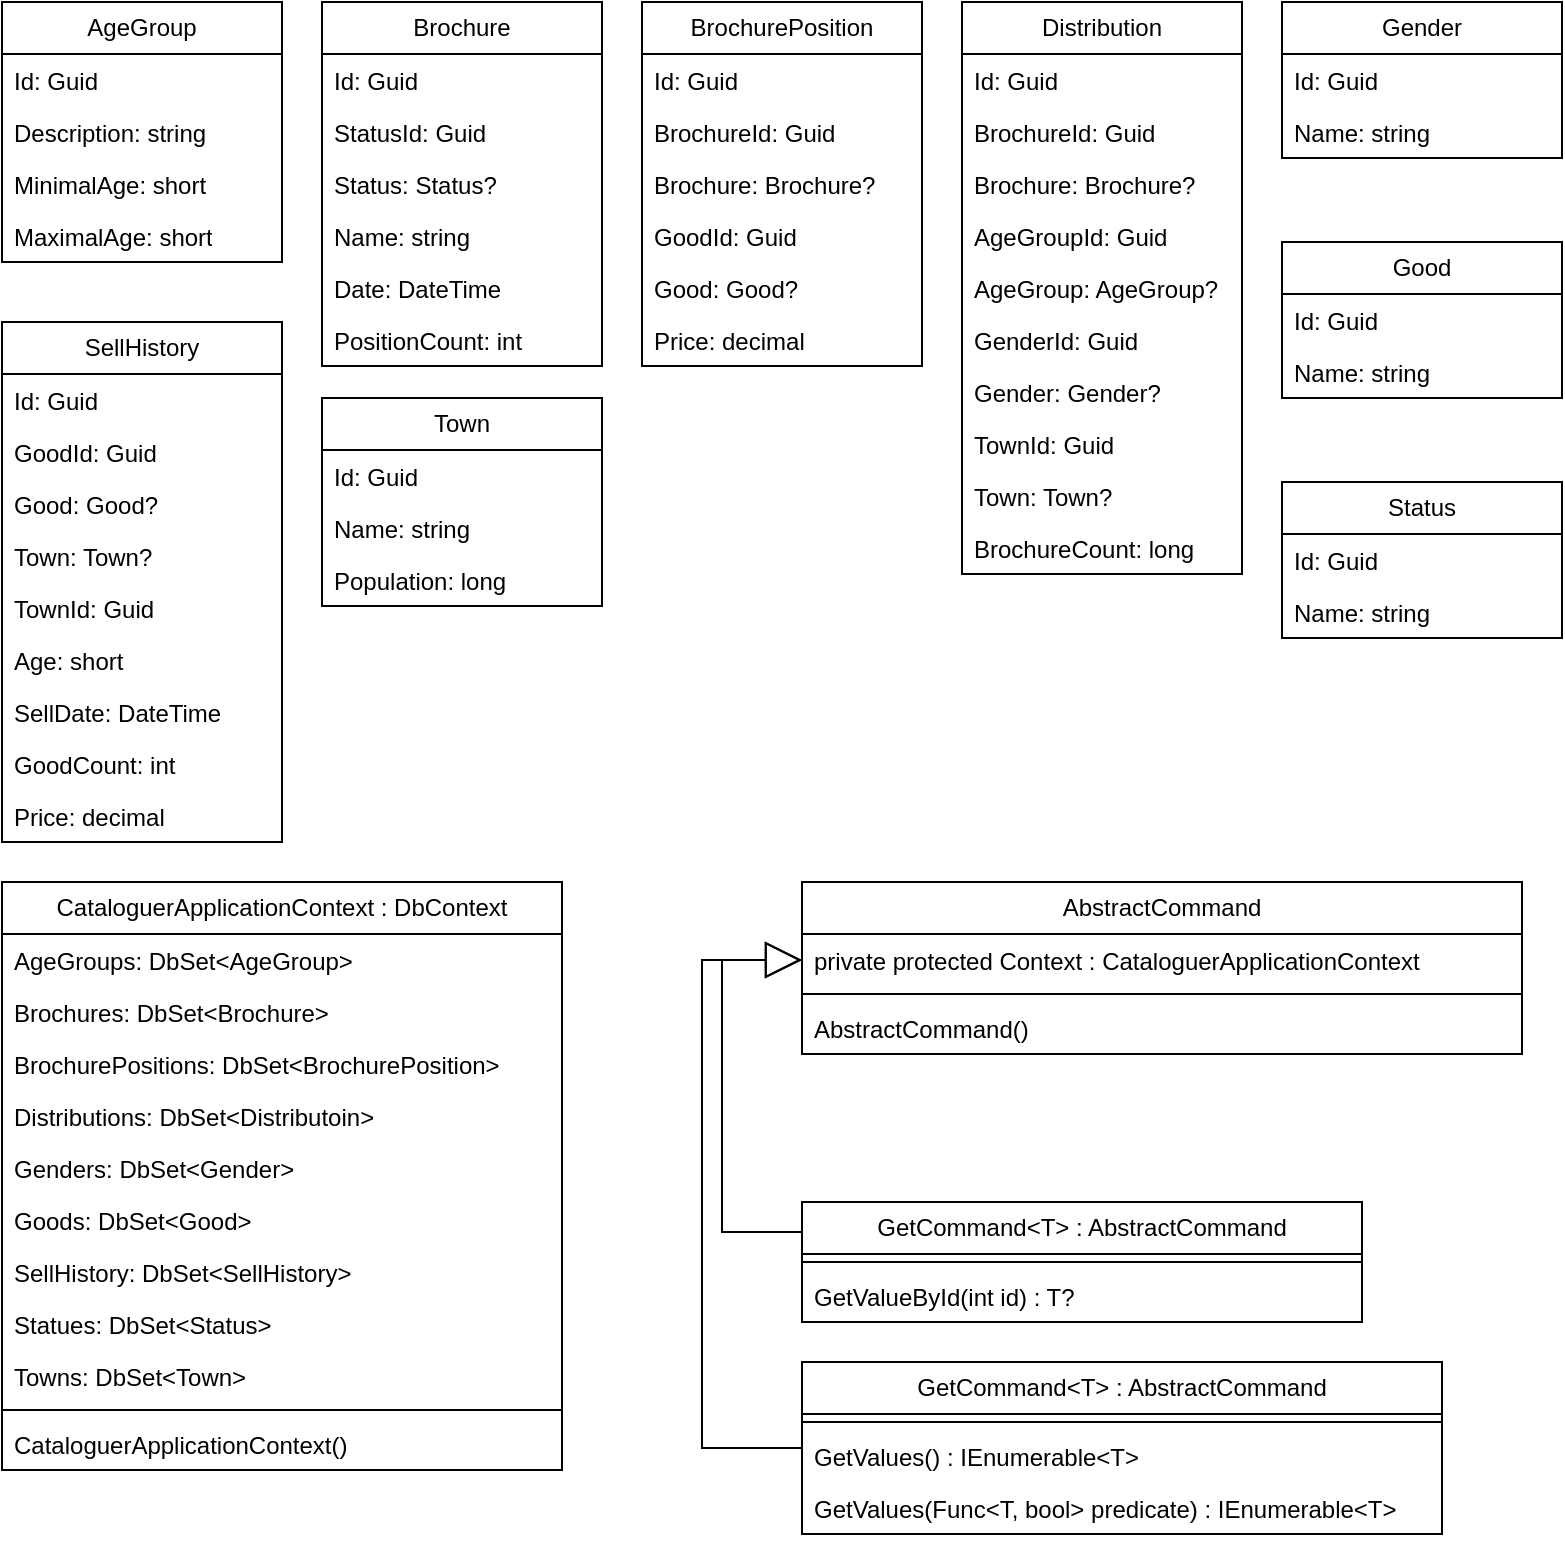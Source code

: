 <mxfile version="22.0.4" type="device">
  <diagram name="Страница — 1" id="dkIzatbvSpOLDC7T3Rk1">
    <mxGraphModel dx="1195" dy="640" grid="1" gridSize="10" guides="1" tooltips="1" connect="1" arrows="1" fold="1" page="1" pageScale="1" pageWidth="827" pageHeight="1169" math="0" shadow="0">
      <root>
        <mxCell id="0" />
        <mxCell id="1" parent="0" />
        <mxCell id="35c4_A7QGPOfmQpwrXr2-1" value="AgeGroup" style="swimlane;fontStyle=0;childLayout=stackLayout;horizontal=1;startSize=26;fillColor=none;horizontalStack=0;resizeParent=1;resizeParentMax=0;resizeLast=0;collapsible=1;marginBottom=0;whiteSpace=wrap;html=1;" parent="1" vertex="1">
          <mxGeometry x="40" y="40" width="140" height="130" as="geometry" />
        </mxCell>
        <mxCell id="35c4_A7QGPOfmQpwrXr2-2" value="Id: Guid" style="text;strokeColor=none;fillColor=none;align=left;verticalAlign=top;spacingLeft=4;spacingRight=4;overflow=hidden;rotatable=0;points=[[0,0.5],[1,0.5]];portConstraint=eastwest;whiteSpace=wrap;html=1;" parent="35c4_A7QGPOfmQpwrXr2-1" vertex="1">
          <mxGeometry y="26" width="140" height="26" as="geometry" />
        </mxCell>
        <mxCell id="35c4_A7QGPOfmQpwrXr2-3" value="Description: string" style="text;strokeColor=none;fillColor=none;align=left;verticalAlign=top;spacingLeft=4;spacingRight=4;overflow=hidden;rotatable=0;points=[[0,0.5],[1,0.5]];portConstraint=eastwest;whiteSpace=wrap;html=1;" parent="35c4_A7QGPOfmQpwrXr2-1" vertex="1">
          <mxGeometry y="52" width="140" height="26" as="geometry" />
        </mxCell>
        <mxCell id="35c4_A7QGPOfmQpwrXr2-4" value="MinimalAge: short" style="text;strokeColor=none;fillColor=none;align=left;verticalAlign=top;spacingLeft=4;spacingRight=4;overflow=hidden;rotatable=0;points=[[0,0.5],[1,0.5]];portConstraint=eastwest;whiteSpace=wrap;html=1;" parent="35c4_A7QGPOfmQpwrXr2-1" vertex="1">
          <mxGeometry y="78" width="140" height="26" as="geometry" />
        </mxCell>
        <mxCell id="35c4_A7QGPOfmQpwrXr2-5" value="MaximalAge: short" style="text;strokeColor=none;fillColor=none;align=left;verticalAlign=top;spacingLeft=4;spacingRight=4;overflow=hidden;rotatable=0;points=[[0,0.5],[1,0.5]];portConstraint=eastwest;whiteSpace=wrap;html=1;" parent="35c4_A7QGPOfmQpwrXr2-1" vertex="1">
          <mxGeometry y="104" width="140" height="26" as="geometry" />
        </mxCell>
        <mxCell id="35c4_A7QGPOfmQpwrXr2-6" value="Brochure" style="swimlane;fontStyle=0;childLayout=stackLayout;horizontal=1;startSize=26;fillColor=none;horizontalStack=0;resizeParent=1;resizeParentMax=0;resizeLast=0;collapsible=1;marginBottom=0;whiteSpace=wrap;html=1;" parent="1" vertex="1">
          <mxGeometry x="200" y="40" width="140" height="182" as="geometry" />
        </mxCell>
        <mxCell id="35c4_A7QGPOfmQpwrXr2-7" value="Id: Guid" style="text;strokeColor=none;fillColor=none;align=left;verticalAlign=top;spacingLeft=4;spacingRight=4;overflow=hidden;rotatable=0;points=[[0,0.5],[1,0.5]];portConstraint=eastwest;whiteSpace=wrap;html=1;" parent="35c4_A7QGPOfmQpwrXr2-6" vertex="1">
          <mxGeometry y="26" width="140" height="26" as="geometry" />
        </mxCell>
        <mxCell id="35c4_A7QGPOfmQpwrXr2-8" value="StatusId: Guid" style="text;strokeColor=none;fillColor=none;align=left;verticalAlign=top;spacingLeft=4;spacingRight=4;overflow=hidden;rotatable=0;points=[[0,0.5],[1,0.5]];portConstraint=eastwest;whiteSpace=wrap;html=1;" parent="35c4_A7QGPOfmQpwrXr2-6" vertex="1">
          <mxGeometry y="52" width="140" height="26" as="geometry" />
        </mxCell>
        <mxCell id="35c4_A7QGPOfmQpwrXr2-9" value="Status: Status?" style="text;strokeColor=none;fillColor=none;align=left;verticalAlign=top;spacingLeft=4;spacingRight=4;overflow=hidden;rotatable=0;points=[[0,0.5],[1,0.5]];portConstraint=eastwest;whiteSpace=wrap;html=1;" parent="35c4_A7QGPOfmQpwrXr2-6" vertex="1">
          <mxGeometry y="78" width="140" height="26" as="geometry" />
        </mxCell>
        <mxCell id="35c4_A7QGPOfmQpwrXr2-10" value="Name: string" style="text;strokeColor=none;fillColor=none;align=left;verticalAlign=top;spacingLeft=4;spacingRight=4;overflow=hidden;rotatable=0;points=[[0,0.5],[1,0.5]];portConstraint=eastwest;whiteSpace=wrap;html=1;" parent="35c4_A7QGPOfmQpwrXr2-6" vertex="1">
          <mxGeometry y="104" width="140" height="26" as="geometry" />
        </mxCell>
        <mxCell id="35c4_A7QGPOfmQpwrXr2-11" value="Date: DateTime" style="text;strokeColor=none;fillColor=none;align=left;verticalAlign=top;spacingLeft=4;spacingRight=4;overflow=hidden;rotatable=0;points=[[0,0.5],[1,0.5]];portConstraint=eastwest;whiteSpace=wrap;html=1;" parent="35c4_A7QGPOfmQpwrXr2-6" vertex="1">
          <mxGeometry y="130" width="140" height="26" as="geometry" />
        </mxCell>
        <mxCell id="35c4_A7QGPOfmQpwrXr2-13" value="PositionCount: int" style="text;strokeColor=none;fillColor=none;align=left;verticalAlign=top;spacingLeft=4;spacingRight=4;overflow=hidden;rotatable=0;points=[[0,0.5],[1,0.5]];portConstraint=eastwest;whiteSpace=wrap;html=1;" parent="35c4_A7QGPOfmQpwrXr2-6" vertex="1">
          <mxGeometry y="156" width="140" height="26" as="geometry" />
        </mxCell>
        <mxCell id="35c4_A7QGPOfmQpwrXr2-14" value="BrochurePosition" style="swimlane;fontStyle=0;childLayout=stackLayout;horizontal=1;startSize=26;fillColor=none;horizontalStack=0;resizeParent=1;resizeParentMax=0;resizeLast=0;collapsible=1;marginBottom=0;whiteSpace=wrap;html=1;" parent="1" vertex="1">
          <mxGeometry x="360" y="40" width="140" height="182" as="geometry" />
        </mxCell>
        <mxCell id="35c4_A7QGPOfmQpwrXr2-15" value="Id: Guid" style="text;strokeColor=none;fillColor=none;align=left;verticalAlign=top;spacingLeft=4;spacingRight=4;overflow=hidden;rotatable=0;points=[[0,0.5],[1,0.5]];portConstraint=eastwest;whiteSpace=wrap;html=1;" parent="35c4_A7QGPOfmQpwrXr2-14" vertex="1">
          <mxGeometry y="26" width="140" height="26" as="geometry" />
        </mxCell>
        <mxCell id="35c4_A7QGPOfmQpwrXr2-16" value="BrochureId: Guid" style="text;strokeColor=none;fillColor=none;align=left;verticalAlign=top;spacingLeft=4;spacingRight=4;overflow=hidden;rotatable=0;points=[[0,0.5],[1,0.5]];portConstraint=eastwest;whiteSpace=wrap;html=1;" parent="35c4_A7QGPOfmQpwrXr2-14" vertex="1">
          <mxGeometry y="52" width="140" height="26" as="geometry" />
        </mxCell>
        <mxCell id="35c4_A7QGPOfmQpwrXr2-17" value="Brochure: Brochure?" style="text;strokeColor=none;fillColor=none;align=left;verticalAlign=top;spacingLeft=4;spacingRight=4;overflow=hidden;rotatable=0;points=[[0,0.5],[1,0.5]];portConstraint=eastwest;whiteSpace=wrap;html=1;" parent="35c4_A7QGPOfmQpwrXr2-14" vertex="1">
          <mxGeometry y="78" width="140" height="26" as="geometry" />
        </mxCell>
        <mxCell id="35c4_A7QGPOfmQpwrXr2-22" value="GoodId: Guid" style="text;strokeColor=none;fillColor=none;align=left;verticalAlign=top;spacingLeft=4;spacingRight=4;overflow=hidden;rotatable=0;points=[[0,0.5],[1,0.5]];portConstraint=eastwest;whiteSpace=wrap;html=1;" parent="35c4_A7QGPOfmQpwrXr2-14" vertex="1">
          <mxGeometry y="104" width="140" height="26" as="geometry" />
        </mxCell>
        <mxCell id="35c4_A7QGPOfmQpwrXr2-23" value="Good: Good?" style="text;strokeColor=none;fillColor=none;align=left;verticalAlign=top;spacingLeft=4;spacingRight=4;overflow=hidden;rotatable=0;points=[[0,0.5],[1,0.5]];portConstraint=eastwest;whiteSpace=wrap;html=1;" parent="35c4_A7QGPOfmQpwrXr2-14" vertex="1">
          <mxGeometry y="130" width="140" height="26" as="geometry" />
        </mxCell>
        <mxCell id="35c4_A7QGPOfmQpwrXr2-20" value="Price: decimal" style="text;strokeColor=none;fillColor=none;align=left;verticalAlign=top;spacingLeft=4;spacingRight=4;overflow=hidden;rotatable=0;points=[[0,0.5],[1,0.5]];portConstraint=eastwest;whiteSpace=wrap;html=1;" parent="35c4_A7QGPOfmQpwrXr2-14" vertex="1">
          <mxGeometry y="156" width="140" height="26" as="geometry" />
        </mxCell>
        <mxCell id="35c4_A7QGPOfmQpwrXr2-24" value="Distribution" style="swimlane;fontStyle=0;childLayout=stackLayout;horizontal=1;startSize=26;fillColor=none;horizontalStack=0;resizeParent=1;resizeParentMax=0;resizeLast=0;collapsible=1;marginBottom=0;whiteSpace=wrap;html=1;" parent="1" vertex="1">
          <mxGeometry x="520" y="40" width="140" height="286" as="geometry" />
        </mxCell>
        <mxCell id="35c4_A7QGPOfmQpwrXr2-25" value="Id: Guid" style="text;strokeColor=none;fillColor=none;align=left;verticalAlign=top;spacingLeft=4;spacingRight=4;overflow=hidden;rotatable=0;points=[[0,0.5],[1,0.5]];portConstraint=eastwest;whiteSpace=wrap;html=1;" parent="35c4_A7QGPOfmQpwrXr2-24" vertex="1">
          <mxGeometry y="26" width="140" height="26" as="geometry" />
        </mxCell>
        <mxCell id="35c4_A7QGPOfmQpwrXr2-26" value="BrochureId: Guid" style="text;strokeColor=none;fillColor=none;align=left;verticalAlign=top;spacingLeft=4;spacingRight=4;overflow=hidden;rotatable=0;points=[[0,0.5],[1,0.5]];portConstraint=eastwest;whiteSpace=wrap;html=1;" parent="35c4_A7QGPOfmQpwrXr2-24" vertex="1">
          <mxGeometry y="52" width="140" height="26" as="geometry" />
        </mxCell>
        <mxCell id="35c4_A7QGPOfmQpwrXr2-27" value="Brochure: Brochure?" style="text;strokeColor=none;fillColor=none;align=left;verticalAlign=top;spacingLeft=4;spacingRight=4;overflow=hidden;rotatable=0;points=[[0,0.5],[1,0.5]];portConstraint=eastwest;whiteSpace=wrap;html=1;" parent="35c4_A7QGPOfmQpwrXr2-24" vertex="1">
          <mxGeometry y="78" width="140" height="26" as="geometry" />
        </mxCell>
        <mxCell id="35c4_A7QGPOfmQpwrXr2-28" value="AgeGroupId: Guid" style="text;strokeColor=none;fillColor=none;align=left;verticalAlign=top;spacingLeft=4;spacingRight=4;overflow=hidden;rotatable=0;points=[[0,0.5],[1,0.5]];portConstraint=eastwest;whiteSpace=wrap;html=1;" parent="35c4_A7QGPOfmQpwrXr2-24" vertex="1">
          <mxGeometry y="104" width="140" height="26" as="geometry" />
        </mxCell>
        <mxCell id="35c4_A7QGPOfmQpwrXr2-29" value="AgeGroup: AgeGroup?" style="text;strokeColor=none;fillColor=none;align=left;verticalAlign=top;spacingLeft=4;spacingRight=4;overflow=hidden;rotatable=0;points=[[0,0.5],[1,0.5]];portConstraint=eastwest;whiteSpace=wrap;html=1;" parent="35c4_A7QGPOfmQpwrXr2-24" vertex="1">
          <mxGeometry y="130" width="140" height="26" as="geometry" />
        </mxCell>
        <mxCell id="35c4_A7QGPOfmQpwrXr2-31" value="GenderId: Guid" style="text;strokeColor=none;fillColor=none;align=left;verticalAlign=top;spacingLeft=4;spacingRight=4;overflow=hidden;rotatable=0;points=[[0,0.5],[1,0.5]];portConstraint=eastwest;whiteSpace=wrap;html=1;" parent="35c4_A7QGPOfmQpwrXr2-24" vertex="1">
          <mxGeometry y="156" width="140" height="26" as="geometry" />
        </mxCell>
        <mxCell id="35c4_A7QGPOfmQpwrXr2-34" value="Gender: Gender?" style="text;strokeColor=none;fillColor=none;align=left;verticalAlign=top;spacingLeft=4;spacingRight=4;overflow=hidden;rotatable=0;points=[[0,0.5],[1,0.5]];portConstraint=eastwest;whiteSpace=wrap;html=1;" parent="35c4_A7QGPOfmQpwrXr2-24" vertex="1">
          <mxGeometry y="182" width="140" height="26" as="geometry" />
        </mxCell>
        <mxCell id="35c4_A7QGPOfmQpwrXr2-33" value="TownId: Guid" style="text;strokeColor=none;fillColor=none;align=left;verticalAlign=top;spacingLeft=4;spacingRight=4;overflow=hidden;rotatable=0;points=[[0,0.5],[1,0.5]];portConstraint=eastwest;whiteSpace=wrap;html=1;" parent="35c4_A7QGPOfmQpwrXr2-24" vertex="1">
          <mxGeometry y="208" width="140" height="26" as="geometry" />
        </mxCell>
        <mxCell id="35c4_A7QGPOfmQpwrXr2-32" value="Town: Town?" style="text;strokeColor=none;fillColor=none;align=left;verticalAlign=top;spacingLeft=4;spacingRight=4;overflow=hidden;rotatable=0;points=[[0,0.5],[1,0.5]];portConstraint=eastwest;whiteSpace=wrap;html=1;" parent="35c4_A7QGPOfmQpwrXr2-24" vertex="1">
          <mxGeometry y="234" width="140" height="26" as="geometry" />
        </mxCell>
        <mxCell id="35c4_A7QGPOfmQpwrXr2-30" value="BrochureCount: long" style="text;strokeColor=none;fillColor=none;align=left;verticalAlign=top;spacingLeft=4;spacingRight=4;overflow=hidden;rotatable=0;points=[[0,0.5],[1,0.5]];portConstraint=eastwest;whiteSpace=wrap;html=1;" parent="35c4_A7QGPOfmQpwrXr2-24" vertex="1">
          <mxGeometry y="260" width="140" height="26" as="geometry" />
        </mxCell>
        <mxCell id="35c4_A7QGPOfmQpwrXr2-35" value="Gender" style="swimlane;fontStyle=0;childLayout=stackLayout;horizontal=1;startSize=26;fillColor=none;horizontalStack=0;resizeParent=1;resizeParentMax=0;resizeLast=0;collapsible=1;marginBottom=0;whiteSpace=wrap;html=1;" parent="1" vertex="1">
          <mxGeometry x="680" y="40" width="140" height="78" as="geometry" />
        </mxCell>
        <mxCell id="35c4_A7QGPOfmQpwrXr2-36" value="Id: Guid" style="text;strokeColor=none;fillColor=none;align=left;verticalAlign=top;spacingLeft=4;spacingRight=4;overflow=hidden;rotatable=0;points=[[0,0.5],[1,0.5]];portConstraint=eastwest;whiteSpace=wrap;html=1;" parent="35c4_A7QGPOfmQpwrXr2-35" vertex="1">
          <mxGeometry y="26" width="140" height="26" as="geometry" />
        </mxCell>
        <mxCell id="35c4_A7QGPOfmQpwrXr2-37" value="Name: string" style="text;strokeColor=none;fillColor=none;align=left;verticalAlign=top;spacingLeft=4;spacingRight=4;overflow=hidden;rotatable=0;points=[[0,0.5],[1,0.5]];portConstraint=eastwest;whiteSpace=wrap;html=1;" parent="35c4_A7QGPOfmQpwrXr2-35" vertex="1">
          <mxGeometry y="52" width="140" height="26" as="geometry" />
        </mxCell>
        <mxCell id="35c4_A7QGPOfmQpwrXr2-40" value="Good" style="swimlane;fontStyle=0;childLayout=stackLayout;horizontal=1;startSize=26;fillColor=none;horizontalStack=0;resizeParent=1;resizeParentMax=0;resizeLast=0;collapsible=1;marginBottom=0;whiteSpace=wrap;html=1;" parent="1" vertex="1">
          <mxGeometry x="680" y="160" width="140" height="78" as="geometry" />
        </mxCell>
        <mxCell id="35c4_A7QGPOfmQpwrXr2-41" value="Id: Guid" style="text;strokeColor=none;fillColor=none;align=left;verticalAlign=top;spacingLeft=4;spacingRight=4;overflow=hidden;rotatable=0;points=[[0,0.5],[1,0.5]];portConstraint=eastwest;whiteSpace=wrap;html=1;" parent="35c4_A7QGPOfmQpwrXr2-40" vertex="1">
          <mxGeometry y="26" width="140" height="26" as="geometry" />
        </mxCell>
        <mxCell id="35c4_A7QGPOfmQpwrXr2-42" value="Name: string" style="text;strokeColor=none;fillColor=none;align=left;verticalAlign=top;spacingLeft=4;spacingRight=4;overflow=hidden;rotatable=0;points=[[0,0.5],[1,0.5]];portConstraint=eastwest;whiteSpace=wrap;html=1;" parent="35c4_A7QGPOfmQpwrXr2-40" vertex="1">
          <mxGeometry y="52" width="140" height="26" as="geometry" />
        </mxCell>
        <mxCell id="35c4_A7QGPOfmQpwrXr2-43" value="SellHistory" style="swimlane;fontStyle=0;childLayout=stackLayout;horizontal=1;startSize=26;fillColor=none;horizontalStack=0;resizeParent=1;resizeParentMax=0;resizeLast=0;collapsible=1;marginBottom=0;whiteSpace=wrap;html=1;" parent="1" vertex="1">
          <mxGeometry x="40" y="200" width="140" height="260" as="geometry" />
        </mxCell>
        <mxCell id="35c4_A7QGPOfmQpwrXr2-44" value="Id: Guid" style="text;strokeColor=none;fillColor=none;align=left;verticalAlign=top;spacingLeft=4;spacingRight=4;overflow=hidden;rotatable=0;points=[[0,0.5],[1,0.5]];portConstraint=eastwest;whiteSpace=wrap;html=1;" parent="35c4_A7QGPOfmQpwrXr2-43" vertex="1">
          <mxGeometry y="26" width="140" height="26" as="geometry" />
        </mxCell>
        <mxCell id="35c4_A7QGPOfmQpwrXr2-54" value="GoodId: Guid" style="text;strokeColor=none;fillColor=none;align=left;verticalAlign=top;spacingLeft=4;spacingRight=4;overflow=hidden;rotatable=0;points=[[0,0.5],[1,0.5]];portConstraint=eastwest;whiteSpace=wrap;html=1;" parent="35c4_A7QGPOfmQpwrXr2-43" vertex="1">
          <mxGeometry y="52" width="140" height="26" as="geometry" />
        </mxCell>
        <mxCell id="35c4_A7QGPOfmQpwrXr2-55" value="Good: Good?" style="text;strokeColor=none;fillColor=none;align=left;verticalAlign=top;spacingLeft=4;spacingRight=4;overflow=hidden;rotatable=0;points=[[0,0.5],[1,0.5]];portConstraint=eastwest;whiteSpace=wrap;html=1;" parent="35c4_A7QGPOfmQpwrXr2-43" vertex="1">
          <mxGeometry y="78" width="140" height="26" as="geometry" />
        </mxCell>
        <mxCell id="35c4_A7QGPOfmQpwrXr2-57" value="Town: Town?" style="text;strokeColor=none;fillColor=none;align=left;verticalAlign=top;spacingLeft=4;spacingRight=4;overflow=hidden;rotatable=0;points=[[0,0.5],[1,0.5]];portConstraint=eastwest;whiteSpace=wrap;html=1;" parent="35c4_A7QGPOfmQpwrXr2-43" vertex="1">
          <mxGeometry y="104" width="140" height="26" as="geometry" />
        </mxCell>
        <mxCell id="35c4_A7QGPOfmQpwrXr2-56" value="TownId: Guid" style="text;strokeColor=none;fillColor=none;align=left;verticalAlign=top;spacingLeft=4;spacingRight=4;overflow=hidden;rotatable=0;points=[[0,0.5],[1,0.5]];portConstraint=eastwest;whiteSpace=wrap;html=1;" parent="35c4_A7QGPOfmQpwrXr2-43" vertex="1">
          <mxGeometry y="130" width="140" height="26" as="geometry" />
        </mxCell>
        <mxCell id="35c4_A7QGPOfmQpwrXr2-58" value="Age: short" style="text;strokeColor=none;fillColor=none;align=left;verticalAlign=top;spacingLeft=4;spacingRight=4;overflow=hidden;rotatable=0;points=[[0,0.5],[1,0.5]];portConstraint=eastwest;whiteSpace=wrap;html=1;" parent="35c4_A7QGPOfmQpwrXr2-43" vertex="1">
          <mxGeometry y="156" width="140" height="26" as="geometry" />
        </mxCell>
        <mxCell id="35c4_A7QGPOfmQpwrXr2-59" value="SellDate: DateTime" style="text;strokeColor=none;fillColor=none;align=left;verticalAlign=top;spacingLeft=4;spacingRight=4;overflow=hidden;rotatable=0;points=[[0,0.5],[1,0.5]];portConstraint=eastwest;whiteSpace=wrap;html=1;" parent="35c4_A7QGPOfmQpwrXr2-43" vertex="1">
          <mxGeometry y="182" width="140" height="26" as="geometry" />
        </mxCell>
        <mxCell id="35c4_A7QGPOfmQpwrXr2-12" value="GoodCount: int" style="text;strokeColor=none;fillColor=none;align=left;verticalAlign=top;spacingLeft=4;spacingRight=4;overflow=hidden;rotatable=0;points=[[0,0.5],[1,0.5]];portConstraint=eastwest;whiteSpace=wrap;html=1;" parent="35c4_A7QGPOfmQpwrXr2-43" vertex="1">
          <mxGeometry y="208" width="140" height="26" as="geometry" />
        </mxCell>
        <mxCell id="35c4_A7QGPOfmQpwrXr2-60" value="Price: decimal" style="text;strokeColor=none;fillColor=none;align=left;verticalAlign=top;spacingLeft=4;spacingRight=4;overflow=hidden;rotatable=0;points=[[0,0.5],[1,0.5]];portConstraint=eastwest;whiteSpace=wrap;html=1;" parent="35c4_A7QGPOfmQpwrXr2-43" vertex="1">
          <mxGeometry y="234" width="140" height="26" as="geometry" />
        </mxCell>
        <mxCell id="35c4_A7QGPOfmQpwrXr2-61" value="Status" style="swimlane;fontStyle=0;childLayout=stackLayout;horizontal=1;startSize=26;fillColor=none;horizontalStack=0;resizeParent=1;resizeParentMax=0;resizeLast=0;collapsible=1;marginBottom=0;whiteSpace=wrap;html=1;" parent="1" vertex="1">
          <mxGeometry x="680" y="280" width="140" height="78" as="geometry" />
        </mxCell>
        <mxCell id="35c4_A7QGPOfmQpwrXr2-62" value="Id: Guid" style="text;strokeColor=none;fillColor=none;align=left;verticalAlign=top;spacingLeft=4;spacingRight=4;overflow=hidden;rotatable=0;points=[[0,0.5],[1,0.5]];portConstraint=eastwest;whiteSpace=wrap;html=1;" parent="35c4_A7QGPOfmQpwrXr2-61" vertex="1">
          <mxGeometry y="26" width="140" height="26" as="geometry" />
        </mxCell>
        <mxCell id="35c4_A7QGPOfmQpwrXr2-63" value="Name: string" style="text;strokeColor=none;fillColor=none;align=left;verticalAlign=top;spacingLeft=4;spacingRight=4;overflow=hidden;rotatable=0;points=[[0,0.5],[1,0.5]];portConstraint=eastwest;whiteSpace=wrap;html=1;" parent="35c4_A7QGPOfmQpwrXr2-61" vertex="1">
          <mxGeometry y="52" width="140" height="26" as="geometry" />
        </mxCell>
        <mxCell id="35c4_A7QGPOfmQpwrXr2-64" value="Town" style="swimlane;fontStyle=0;childLayout=stackLayout;horizontal=1;startSize=26;fillColor=none;horizontalStack=0;resizeParent=1;resizeParentMax=0;resizeLast=0;collapsible=1;marginBottom=0;whiteSpace=wrap;html=1;" parent="1" vertex="1">
          <mxGeometry x="200" y="238" width="140" height="104" as="geometry" />
        </mxCell>
        <mxCell id="35c4_A7QGPOfmQpwrXr2-65" value="Id: Guid" style="text;strokeColor=none;fillColor=none;align=left;verticalAlign=top;spacingLeft=4;spacingRight=4;overflow=hidden;rotatable=0;points=[[0,0.5],[1,0.5]];portConstraint=eastwest;whiteSpace=wrap;html=1;" parent="35c4_A7QGPOfmQpwrXr2-64" vertex="1">
          <mxGeometry y="26" width="140" height="26" as="geometry" />
        </mxCell>
        <mxCell id="35c4_A7QGPOfmQpwrXr2-66" value="Name: string" style="text;strokeColor=none;fillColor=none;align=left;verticalAlign=top;spacingLeft=4;spacingRight=4;overflow=hidden;rotatable=0;points=[[0,0.5],[1,0.5]];portConstraint=eastwest;whiteSpace=wrap;html=1;" parent="35c4_A7QGPOfmQpwrXr2-64" vertex="1">
          <mxGeometry y="52" width="140" height="26" as="geometry" />
        </mxCell>
        <mxCell id="35c4_A7QGPOfmQpwrXr2-67" value="Population: long" style="text;strokeColor=none;fillColor=none;align=left;verticalAlign=top;spacingLeft=4;spacingRight=4;overflow=hidden;rotatable=0;points=[[0,0.5],[1,0.5]];portConstraint=eastwest;whiteSpace=wrap;html=1;" parent="35c4_A7QGPOfmQpwrXr2-64" vertex="1">
          <mxGeometry y="78" width="140" height="26" as="geometry" />
        </mxCell>
        <mxCell id="35c4_A7QGPOfmQpwrXr2-68" value="CataloguerApplicationContext : DbContext" style="swimlane;fontStyle=0;childLayout=stackLayout;horizontal=1;startSize=26;fillColor=none;horizontalStack=0;resizeParent=1;resizeParentMax=0;resizeLast=0;collapsible=1;marginBottom=0;whiteSpace=wrap;html=1;" parent="1" vertex="1">
          <mxGeometry x="40" y="480" width="280" height="294" as="geometry" />
        </mxCell>
        <mxCell id="35c4_A7QGPOfmQpwrXr2-76" value="AgeGroups: DbSet&amp;lt;AgeGroup&amp;gt;" style="text;strokeColor=none;fillColor=none;align=left;verticalAlign=top;spacingLeft=4;spacingRight=4;overflow=hidden;rotatable=0;points=[[0,0.5],[1,0.5]];portConstraint=eastwest;whiteSpace=wrap;html=1;" parent="35c4_A7QGPOfmQpwrXr2-68" vertex="1">
          <mxGeometry y="26" width="280" height="26" as="geometry" />
        </mxCell>
        <mxCell id="35c4_A7QGPOfmQpwrXr2-77" value="Brochures: DbSet&amp;lt;Brochure&amp;gt;" style="text;strokeColor=none;fillColor=none;align=left;verticalAlign=top;spacingLeft=4;spacingRight=4;overflow=hidden;rotatable=0;points=[[0,0.5],[1,0.5]];portConstraint=eastwest;whiteSpace=wrap;html=1;" parent="35c4_A7QGPOfmQpwrXr2-68" vertex="1">
          <mxGeometry y="52" width="280" height="26" as="geometry" />
        </mxCell>
        <mxCell id="35c4_A7QGPOfmQpwrXr2-69" value="BrochurePositions: DbSet&amp;lt;BrochurePosition&amp;gt;" style="text;strokeColor=none;fillColor=none;align=left;verticalAlign=top;spacingLeft=4;spacingRight=4;overflow=hidden;rotatable=0;points=[[0,0.5],[1,0.5]];portConstraint=eastwest;whiteSpace=wrap;html=1;" parent="35c4_A7QGPOfmQpwrXr2-68" vertex="1">
          <mxGeometry y="78" width="280" height="26" as="geometry" />
        </mxCell>
        <mxCell id="35c4_A7QGPOfmQpwrXr2-72" value="Distributions: DbSet&amp;lt;Distributoin&amp;gt;" style="text;strokeColor=none;fillColor=none;align=left;verticalAlign=top;spacingLeft=4;spacingRight=4;overflow=hidden;rotatable=0;points=[[0,0.5],[1,0.5]];portConstraint=eastwest;whiteSpace=wrap;html=1;" parent="35c4_A7QGPOfmQpwrXr2-68" vertex="1">
          <mxGeometry y="104" width="280" height="26" as="geometry" />
        </mxCell>
        <mxCell id="35c4_A7QGPOfmQpwrXr2-73" value="Genders: DbSet&amp;lt;Gender&amp;gt;" style="text;strokeColor=none;fillColor=none;align=left;verticalAlign=top;spacingLeft=4;spacingRight=4;overflow=hidden;rotatable=0;points=[[0,0.5],[1,0.5]];portConstraint=eastwest;whiteSpace=wrap;html=1;" parent="35c4_A7QGPOfmQpwrXr2-68" vertex="1">
          <mxGeometry y="130" width="280" height="26" as="geometry" />
        </mxCell>
        <mxCell id="35c4_A7QGPOfmQpwrXr2-74" value="Goods: DbSet&amp;lt;Good&amp;gt;" style="text;strokeColor=none;fillColor=none;align=left;verticalAlign=top;spacingLeft=4;spacingRight=4;overflow=hidden;rotatable=0;points=[[0,0.5],[1,0.5]];portConstraint=eastwest;whiteSpace=wrap;html=1;" parent="35c4_A7QGPOfmQpwrXr2-68" vertex="1">
          <mxGeometry y="156" width="280" height="26" as="geometry" />
        </mxCell>
        <mxCell id="35c4_A7QGPOfmQpwrXr2-78" value="SellHistory: DbSet&amp;lt;SellHistory&amp;gt;" style="text;strokeColor=none;fillColor=none;align=left;verticalAlign=top;spacingLeft=4;spacingRight=4;overflow=hidden;rotatable=0;points=[[0,0.5],[1,0.5]];portConstraint=eastwest;whiteSpace=wrap;html=1;" parent="35c4_A7QGPOfmQpwrXr2-68" vertex="1">
          <mxGeometry y="182" width="280" height="26" as="geometry" />
        </mxCell>
        <mxCell id="35c4_A7QGPOfmQpwrXr2-79" value="Statues: DbSet&amp;lt;Status&amp;gt;" style="text;strokeColor=none;fillColor=none;align=left;verticalAlign=top;spacingLeft=4;spacingRight=4;overflow=hidden;rotatable=0;points=[[0,0.5],[1,0.5]];portConstraint=eastwest;whiteSpace=wrap;html=1;" parent="35c4_A7QGPOfmQpwrXr2-68" vertex="1">
          <mxGeometry y="208" width="280" height="26" as="geometry" />
        </mxCell>
        <mxCell id="35c4_A7QGPOfmQpwrXr2-75" value="Towns: DbSet&amp;lt;Town&amp;gt;" style="text;strokeColor=none;fillColor=none;align=left;verticalAlign=top;spacingLeft=4;spacingRight=4;overflow=hidden;rotatable=0;points=[[0,0.5],[1,0.5]];portConstraint=eastwest;whiteSpace=wrap;html=1;" parent="35c4_A7QGPOfmQpwrXr2-68" vertex="1">
          <mxGeometry y="234" width="280" height="26" as="geometry" />
        </mxCell>
        <mxCell id="35c4_A7QGPOfmQpwrXr2-80" value="" style="line;strokeWidth=1;fillColor=none;align=left;verticalAlign=middle;spacingTop=-1;spacingLeft=3;spacingRight=3;rotatable=0;labelPosition=right;points=[];portConstraint=eastwest;strokeColor=inherit;" parent="35c4_A7QGPOfmQpwrXr2-68" vertex="1">
          <mxGeometry y="260" width="280" height="8" as="geometry" />
        </mxCell>
        <mxCell id="35c4_A7QGPOfmQpwrXr2-81" value="CataloguerApplicationContext()" style="text;strokeColor=none;fillColor=none;align=left;verticalAlign=top;spacingLeft=4;spacingRight=4;overflow=hidden;rotatable=0;points=[[0,0.5],[1,0.5]];portConstraint=eastwest;whiteSpace=wrap;html=1;" parent="35c4_A7QGPOfmQpwrXr2-68" vertex="1">
          <mxGeometry y="268" width="280" height="26" as="geometry" />
        </mxCell>
        <mxCell id="QjBXKHCjdzFogIoKbT-u-1" value="AbstractCommand" style="swimlane;fontStyle=0;childLayout=stackLayout;horizontal=1;startSize=26;fillColor=none;horizontalStack=0;resizeParent=1;resizeParentMax=0;resizeLast=0;collapsible=1;marginBottom=0;whiteSpace=wrap;html=1;" vertex="1" parent="1">
          <mxGeometry x="440" y="480" width="360" height="86" as="geometry" />
        </mxCell>
        <mxCell id="QjBXKHCjdzFogIoKbT-u-2" value="private protected Context : CataloguerApplicationContext" style="text;strokeColor=none;fillColor=none;align=left;verticalAlign=top;spacingLeft=4;spacingRight=4;overflow=hidden;rotatable=0;points=[[0,0.5],[1,0.5]];portConstraint=eastwest;whiteSpace=wrap;html=1;" vertex="1" parent="QjBXKHCjdzFogIoKbT-u-1">
          <mxGeometry y="26" width="360" height="26" as="geometry" />
        </mxCell>
        <mxCell id="QjBXKHCjdzFogIoKbT-u-11" value="" style="line;strokeWidth=1;fillColor=none;align=left;verticalAlign=middle;spacingTop=-1;spacingLeft=3;spacingRight=3;rotatable=0;labelPosition=right;points=[];portConstraint=eastwest;strokeColor=inherit;" vertex="1" parent="QjBXKHCjdzFogIoKbT-u-1">
          <mxGeometry y="52" width="360" height="8" as="geometry" />
        </mxCell>
        <mxCell id="QjBXKHCjdzFogIoKbT-u-12" value="AbstractCommand()" style="text;strokeColor=none;fillColor=none;align=left;verticalAlign=top;spacingLeft=4;spacingRight=4;overflow=hidden;rotatable=0;points=[[0,0.5],[1,0.5]];portConstraint=eastwest;whiteSpace=wrap;html=1;" vertex="1" parent="QjBXKHCjdzFogIoKbT-u-1">
          <mxGeometry y="60" width="360" height="26" as="geometry" />
        </mxCell>
        <mxCell id="QjBXKHCjdzFogIoKbT-u-13" value="GetCommand&amp;lt;T&amp;gt; : AbstractCommand" style="swimlane;fontStyle=0;childLayout=stackLayout;horizontal=1;startSize=26;fillColor=none;horizontalStack=0;resizeParent=1;resizeParentMax=0;resizeLast=0;collapsible=1;marginBottom=0;whiteSpace=wrap;html=1;" vertex="1" parent="1">
          <mxGeometry x="440" y="640" width="280" height="60" as="geometry" />
        </mxCell>
        <mxCell id="QjBXKHCjdzFogIoKbT-u-15" value="" style="line;strokeWidth=1;fillColor=none;align=left;verticalAlign=middle;spacingTop=-1;spacingLeft=3;spacingRight=3;rotatable=0;labelPosition=right;points=[];portConstraint=eastwest;strokeColor=inherit;" vertex="1" parent="QjBXKHCjdzFogIoKbT-u-13">
          <mxGeometry y="26" width="280" height="8" as="geometry" />
        </mxCell>
        <mxCell id="QjBXKHCjdzFogIoKbT-u-16" value="GetValueById(int id) : T?" style="text;strokeColor=none;fillColor=none;align=left;verticalAlign=top;spacingLeft=4;spacingRight=4;overflow=hidden;rotatable=0;points=[[0,0.5],[1,0.5]];portConstraint=eastwest;whiteSpace=wrap;html=1;" vertex="1" parent="QjBXKHCjdzFogIoKbT-u-13">
          <mxGeometry y="34" width="280" height="26" as="geometry" />
        </mxCell>
        <mxCell id="QjBXKHCjdzFogIoKbT-u-17" value="GetCommand&amp;lt;T&amp;gt; : AbstractCommand" style="swimlane;fontStyle=0;childLayout=stackLayout;horizontal=1;startSize=26;fillColor=none;horizontalStack=0;resizeParent=1;resizeParentMax=0;resizeLast=0;collapsible=1;marginBottom=0;whiteSpace=wrap;html=1;" vertex="1" parent="1">
          <mxGeometry x="440" y="720" width="320" height="86" as="geometry" />
        </mxCell>
        <mxCell id="QjBXKHCjdzFogIoKbT-u-18" value="" style="line;strokeWidth=1;fillColor=none;align=left;verticalAlign=middle;spacingTop=-1;spacingLeft=3;spacingRight=3;rotatable=0;labelPosition=right;points=[];portConstraint=eastwest;strokeColor=inherit;" vertex="1" parent="QjBXKHCjdzFogIoKbT-u-17">
          <mxGeometry y="26" width="320" height="8" as="geometry" />
        </mxCell>
        <mxCell id="QjBXKHCjdzFogIoKbT-u-19" value="GetValues() : IEnumerable&amp;lt;T&amp;gt;" style="text;strokeColor=none;fillColor=none;align=left;verticalAlign=top;spacingLeft=4;spacingRight=4;overflow=hidden;rotatable=0;points=[[0,0.5],[1,0.5]];portConstraint=eastwest;whiteSpace=wrap;html=1;" vertex="1" parent="QjBXKHCjdzFogIoKbT-u-17">
          <mxGeometry y="34" width="320" height="26" as="geometry" />
        </mxCell>
        <mxCell id="QjBXKHCjdzFogIoKbT-u-20" value="GetValues(Func&amp;lt;T, bool&amp;gt; predicate) : IEnumerable&amp;lt;T&amp;gt;" style="text;strokeColor=none;fillColor=none;align=left;verticalAlign=top;spacingLeft=4;spacingRight=4;overflow=hidden;rotatable=0;points=[[0,0.5],[1,0.5]];portConstraint=eastwest;whiteSpace=wrap;html=1;" vertex="1" parent="QjBXKHCjdzFogIoKbT-u-17">
          <mxGeometry y="60" width="320" height="26" as="geometry" />
        </mxCell>
        <mxCell id="QjBXKHCjdzFogIoKbT-u-22" value="" style="endArrow=block;endSize=16;endFill=0;html=1;rounded=0;exitX=0;exitY=0.25;exitDx=0;exitDy=0;entryX=0;entryY=0.5;entryDx=0;entryDy=0;" edge="1" parent="1" source="QjBXKHCjdzFogIoKbT-u-13" target="QjBXKHCjdzFogIoKbT-u-2">
          <mxGeometry width="160" relative="1" as="geometry">
            <mxPoint x="410" y="580" as="sourcePoint" />
            <mxPoint x="320" y="870" as="targetPoint" />
            <Array as="points">
              <mxPoint x="400" y="655" />
              <mxPoint x="400" y="519" />
            </Array>
          </mxGeometry>
        </mxCell>
        <mxCell id="QjBXKHCjdzFogIoKbT-u-23" value="" style="endArrow=block;endSize=16;endFill=0;html=1;rounded=0;entryX=0;entryY=0.5;entryDx=0;entryDy=0;exitX=0;exitY=0.5;exitDx=0;exitDy=0;" edge="1" parent="1" source="QjBXKHCjdzFogIoKbT-u-17" target="QjBXKHCjdzFogIoKbT-u-2">
          <mxGeometry width="160" relative="1" as="geometry">
            <mxPoint x="420" y="740" as="sourcePoint" />
            <mxPoint x="414" y="700" as="targetPoint" />
            <Array as="points">
              <mxPoint x="390" y="763" />
              <mxPoint x="390" y="519" />
            </Array>
          </mxGeometry>
        </mxCell>
      </root>
    </mxGraphModel>
  </diagram>
</mxfile>
